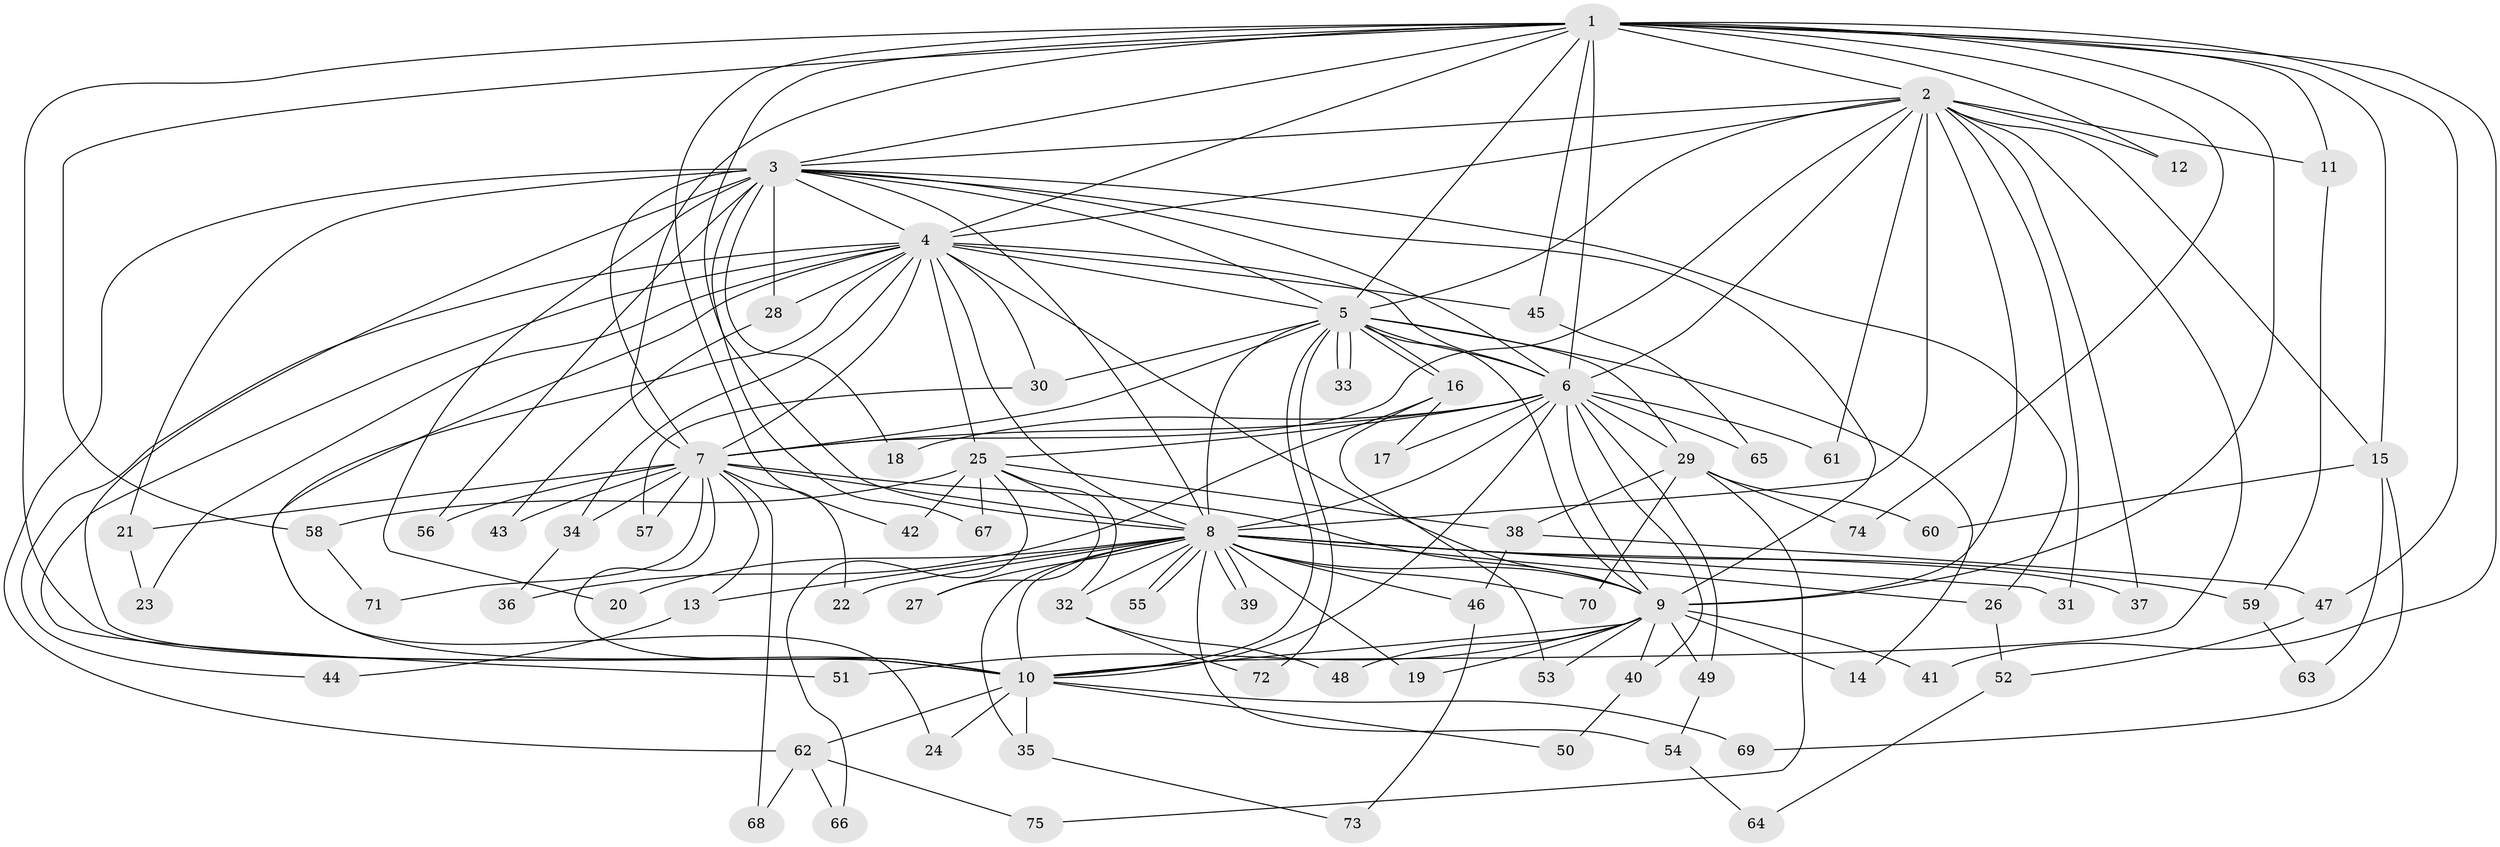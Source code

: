 // coarse degree distribution, {12: 0.045454545454545456, 16: 0.045454545454545456, 4: 0.045454545454545456, 2: 0.3181818181818182, 3: 0.22727272727272727, 1: 0.2727272727272727, 5: 0.045454545454545456}
// Generated by graph-tools (version 1.1) at 2025/17/03/04/25 18:17:19]
// undirected, 75 vertices, 175 edges
graph export_dot {
graph [start="1"]
  node [color=gray90,style=filled];
  1;
  2;
  3;
  4;
  5;
  6;
  7;
  8;
  9;
  10;
  11;
  12;
  13;
  14;
  15;
  16;
  17;
  18;
  19;
  20;
  21;
  22;
  23;
  24;
  25;
  26;
  27;
  28;
  29;
  30;
  31;
  32;
  33;
  34;
  35;
  36;
  37;
  38;
  39;
  40;
  41;
  42;
  43;
  44;
  45;
  46;
  47;
  48;
  49;
  50;
  51;
  52;
  53;
  54;
  55;
  56;
  57;
  58;
  59;
  60;
  61;
  62;
  63;
  64;
  65;
  66;
  67;
  68;
  69;
  70;
  71;
  72;
  73;
  74;
  75;
  1 -- 2;
  1 -- 3;
  1 -- 4;
  1 -- 5;
  1 -- 6;
  1 -- 7;
  1 -- 8;
  1 -- 9;
  1 -- 10;
  1 -- 11;
  1 -- 12;
  1 -- 15;
  1 -- 41;
  1 -- 42;
  1 -- 45;
  1 -- 47;
  1 -- 58;
  1 -- 74;
  2 -- 3;
  2 -- 4;
  2 -- 5;
  2 -- 6;
  2 -- 7;
  2 -- 8;
  2 -- 9;
  2 -- 10;
  2 -- 11;
  2 -- 12;
  2 -- 15;
  2 -- 31;
  2 -- 37;
  2 -- 61;
  3 -- 4;
  3 -- 5;
  3 -- 6;
  3 -- 7;
  3 -- 8;
  3 -- 9;
  3 -- 10;
  3 -- 18;
  3 -- 20;
  3 -- 21;
  3 -- 26;
  3 -- 28;
  3 -- 56;
  3 -- 62;
  3 -- 67;
  4 -- 5;
  4 -- 6;
  4 -- 7;
  4 -- 8;
  4 -- 9;
  4 -- 10;
  4 -- 23;
  4 -- 24;
  4 -- 25;
  4 -- 28;
  4 -- 30;
  4 -- 34;
  4 -- 44;
  4 -- 45;
  4 -- 51;
  5 -- 6;
  5 -- 7;
  5 -- 8;
  5 -- 9;
  5 -- 10;
  5 -- 14;
  5 -- 16;
  5 -- 16;
  5 -- 29;
  5 -- 30;
  5 -- 33;
  5 -- 33;
  5 -- 72;
  6 -- 7;
  6 -- 8;
  6 -- 9;
  6 -- 10;
  6 -- 17;
  6 -- 18;
  6 -- 25;
  6 -- 29;
  6 -- 40;
  6 -- 49;
  6 -- 61;
  6 -- 65;
  7 -- 8;
  7 -- 9;
  7 -- 10;
  7 -- 13;
  7 -- 21;
  7 -- 22;
  7 -- 34;
  7 -- 43;
  7 -- 56;
  7 -- 57;
  7 -- 68;
  7 -- 71;
  8 -- 9;
  8 -- 10;
  8 -- 13;
  8 -- 19;
  8 -- 20;
  8 -- 22;
  8 -- 26;
  8 -- 27;
  8 -- 31;
  8 -- 32;
  8 -- 35;
  8 -- 37;
  8 -- 39;
  8 -- 39;
  8 -- 46;
  8 -- 54;
  8 -- 55;
  8 -- 55;
  8 -- 59;
  8 -- 70;
  9 -- 10;
  9 -- 14;
  9 -- 19;
  9 -- 40;
  9 -- 41;
  9 -- 48;
  9 -- 49;
  9 -- 51;
  9 -- 53;
  10 -- 24;
  10 -- 35;
  10 -- 50;
  10 -- 62;
  10 -- 69;
  11 -- 59;
  13 -- 44;
  15 -- 60;
  15 -- 63;
  15 -- 69;
  16 -- 17;
  16 -- 36;
  16 -- 53;
  21 -- 23;
  25 -- 27;
  25 -- 32;
  25 -- 38;
  25 -- 42;
  25 -- 58;
  25 -- 66;
  25 -- 67;
  26 -- 52;
  28 -- 43;
  29 -- 38;
  29 -- 60;
  29 -- 70;
  29 -- 74;
  29 -- 75;
  30 -- 57;
  32 -- 48;
  32 -- 72;
  34 -- 36;
  35 -- 73;
  38 -- 46;
  38 -- 47;
  40 -- 50;
  45 -- 65;
  46 -- 73;
  47 -- 52;
  49 -- 54;
  52 -- 64;
  54 -- 64;
  58 -- 71;
  59 -- 63;
  62 -- 66;
  62 -- 68;
  62 -- 75;
}
